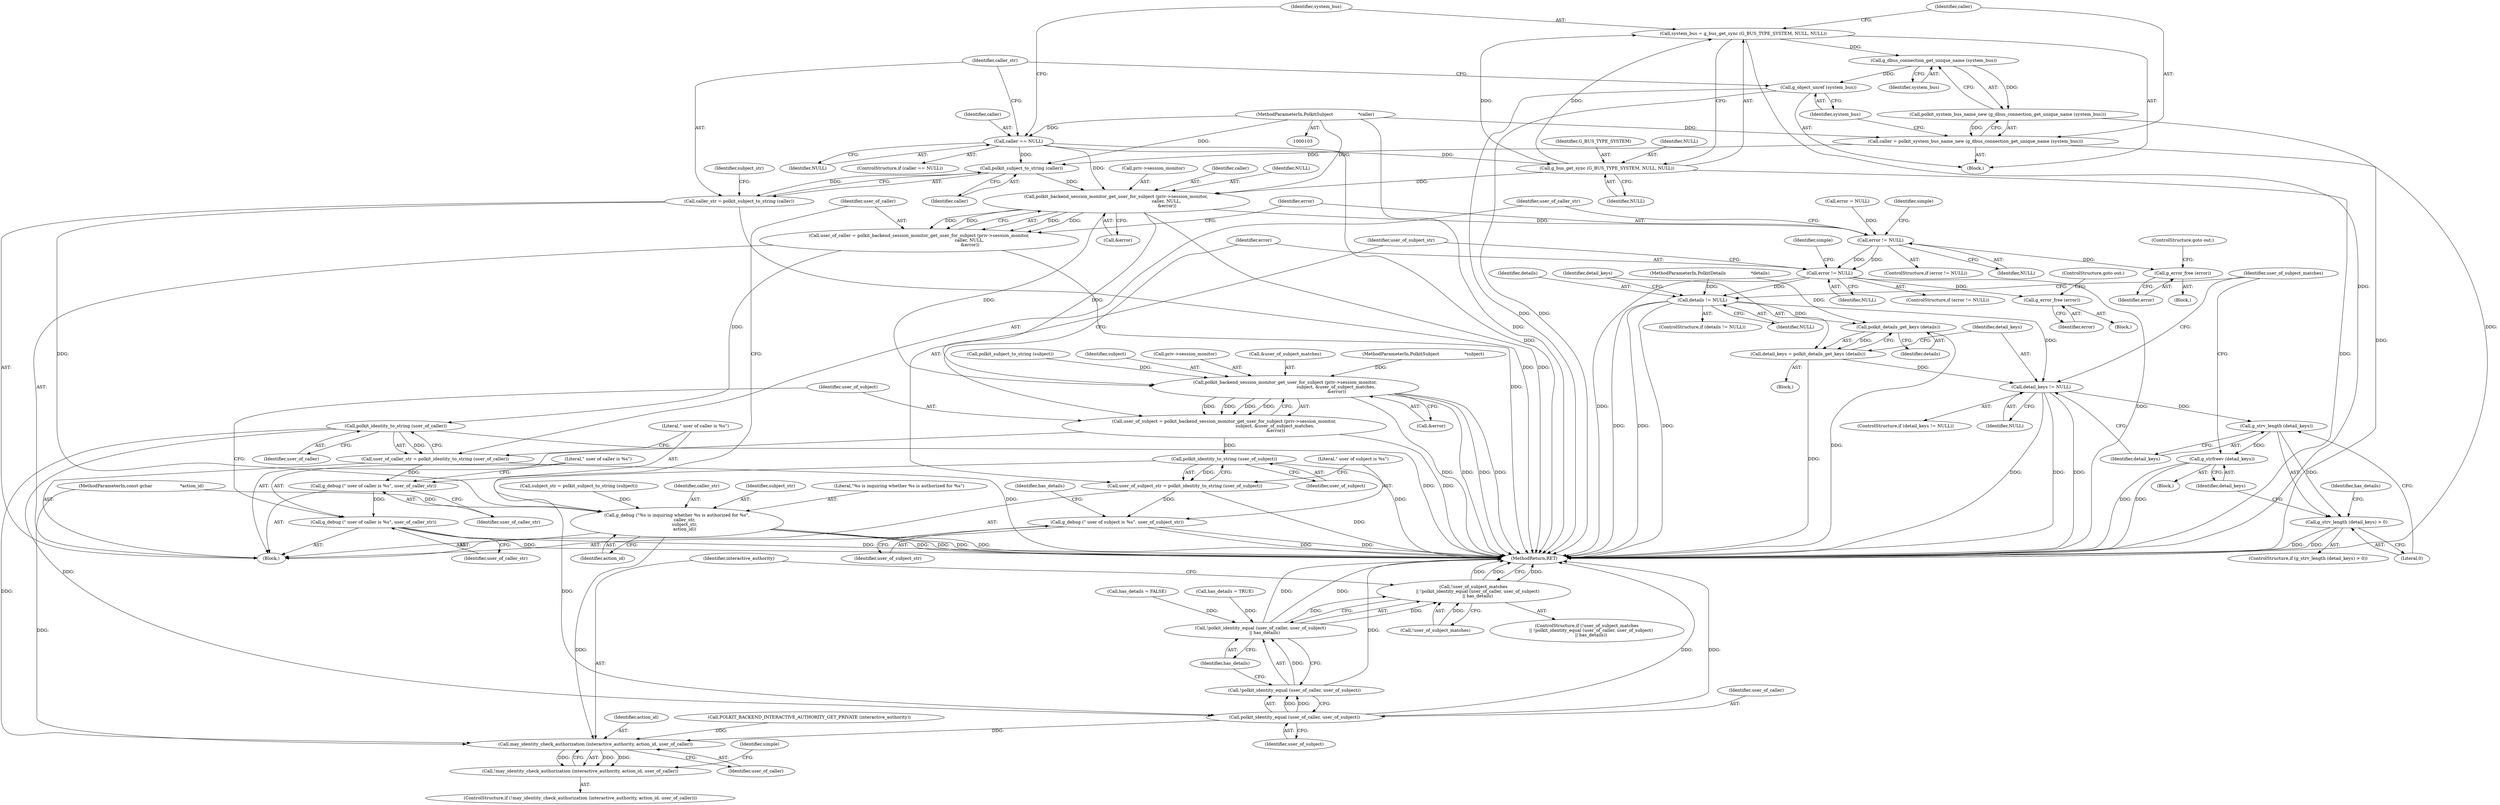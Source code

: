 digraph "0_polkit_bc7ffad53643a9c80231fc41f5582d6a8931c32c_0@API" {
"1000174" [label="(Call,system_bus = g_bus_get_sync (G_BUS_TYPE_SYSTEM, NULL, NULL))"];
"1000176" [label="(Call,g_bus_get_sync (G_BUS_TYPE_SYSTEM, NULL, NULL))"];
"1000169" [label="(Call,caller == NULL)"];
"1000105" [label="(MethodParameterIn,PolkitSubject                  *caller)"];
"1000183" [label="(Call,g_dbus_connection_get_unique_name (system_bus))"];
"1000182" [label="(Call,polkit_system_bus_name_new (g_dbus_connection_get_unique_name (system_bus)))"];
"1000180" [label="(Call,caller = polkit_system_bus_name_new (g_dbus_connection_get_unique_name (system_bus)))"];
"1000189" [label="(Call,polkit_subject_to_string (caller))"];
"1000187" [label="(Call,caller_str = polkit_subject_to_string (caller))"];
"1000195" [label="(Call,g_debug (\"%s is inquiring whether %s is authorized for %s\",\n           caller_str,\n           subject_str,\n           action_id))"];
"1000302" [label="(Call,may_identity_check_authorization (interactive_authority, action_id, user_of_caller))"];
"1000301" [label="(Call,!may_identity_check_authorization (interactive_authority, action_id, user_of_caller))"];
"1000202" [label="(Call,polkit_backend_session_monitor_get_user_for_subject (priv->session_monitor,\n                                                                        caller, NULL,\n                                                                         &error))"];
"1000200" [label="(Call,user_of_caller = polkit_backend_session_monitor_get_user_for_subject (priv->session_monitor,\n                                                                        caller, NULL,\n                                                                         &error))"];
"1000224" [label="(Call,polkit_identity_to_string (user_of_caller))"];
"1000222" [label="(Call,user_of_caller_str = polkit_identity_to_string (user_of_caller))"];
"1000226" [label="(Call,g_debug (\" user of caller is %s\", user_of_caller_str))"];
"1000229" [label="(Call,g_debug (\" user of caller is %s\", user_of_caller_str))"];
"1000295" [label="(Call,polkit_identity_equal (user_of_caller, user_of_subject))"];
"1000294" [label="(Call,!polkit_identity_equal (user_of_caller, user_of_subject))"];
"1000293" [label="(Call,!polkit_identity_equal (user_of_caller, user_of_subject)\n      || has_details)"];
"1000290" [label="(Call,!user_of_subject_matches\n      || !polkit_identity_equal (user_of_caller, user_of_subject)\n      || has_details)"];
"1000211" [label="(Call,error != NULL)"];
"1000219" [label="(Call,g_error_free (error))"];
"1000244" [label="(Call,error != NULL)"];
"1000252" [label="(Call,g_error_free (error))"];
"1000266" [label="(Call,details != NULL)"];
"1000272" [label="(Call,polkit_details_get_keys (details))"];
"1000270" [label="(Call,detail_keys = polkit_details_get_keys (details))"];
"1000275" [label="(Call,detail_keys != NULL)"];
"1000281" [label="(Call,g_strv_length (detail_keys))"];
"1000280" [label="(Call,g_strv_length (detail_keys) > 0)"];
"1000287" [label="(Call,g_strfreev (detail_keys))"];
"1000234" [label="(Call,polkit_backend_session_monitor_get_user_for_subject (priv->session_monitor,\n                                                                         subject, &user_of_subject_matches,\n                                                                          &error))"];
"1000232" [label="(Call,user_of_subject = polkit_backend_session_monitor_get_user_for_subject (priv->session_monitor,\n                                                                         subject, &user_of_subject_matches,\n                                                                          &error))"];
"1000257" [label="(Call,polkit_identity_to_string (user_of_subject))"];
"1000255" [label="(Call,user_of_subject_str = polkit_identity_to_string (user_of_subject))"];
"1000259" [label="(Call,g_debug (\" user of subject is %s\", user_of_subject_str))"];
"1000185" [label="(Call,g_object_unref (system_bus))"];
"1000287" [label="(Call,g_strfreev (detail_keys))"];
"1000195" [label="(Call,g_debug (\"%s is inquiring whether %s is authorized for %s\",\n           caller_str,\n           subject_str,\n           action_id))"];
"1000227" [label="(Literal,\" user of caller is %s\")"];
"1000185" [label="(Call,g_object_unref (system_bus))"];
"1000169" [label="(Call,caller == NULL)"];
"1000294" [label="(Call,!polkit_identity_equal (user_of_caller, user_of_subject))"];
"1000293" [label="(Call,!polkit_identity_equal (user_of_caller, user_of_subject)\n      || has_details)"];
"1000108" [label="(MethodParameterIn,PolkitDetails                  *details)"];
"1000259" [label="(Call,g_debug (\" user of subject is %s\", user_of_subject_str))"];
"1000284" [label="(Call,has_details = TRUE)"];
"1000219" [label="(Call,g_error_free (error))"];
"1000186" [label="(Identifier,system_bus)"];
"1000177" [label="(Identifier,G_BUS_TYPE_SYSTEM)"];
"1000276" [label="(Identifier,detail_keys)"];
"1000305" [label="(Identifier,user_of_caller)"];
"1000272" [label="(Call,polkit_details_get_keys (details))"];
"1000295" [label="(Call,polkit_identity_equal (user_of_caller, user_of_subject))"];
"1000281" [label="(Call,g_strv_length (detail_keys))"];
"1000107" [label="(MethodParameterIn,const gchar                    *action_id)"];
"1000290" [label="(Call,!user_of_subject_matches\n      || !polkit_identity_equal (user_of_caller, user_of_subject)\n      || has_details)"];
"1000207" [label="(Identifier,NULL)"];
"1000291" [label="(Call,!user_of_subject_matches)"];
"1000273" [label="(Identifier,details)"];
"1000191" [label="(Call,subject_str = polkit_subject_to_string (subject))"];
"1000300" [label="(ControlStructure,if (!may_identity_check_authorization (interactive_authority, action_id, user_of_caller)))"];
"1000172" [label="(Block,)"];
"1000190" [label="(Identifier,caller)"];
"1000254" [label="(ControlStructure,goto out;)"];
"1000193" [label="(Call,polkit_subject_to_string (subject))"];
"1000182" [label="(Call,polkit_system_bus_name_new (g_dbus_connection_get_unique_name (system_bus)))"];
"1000176" [label="(Call,g_bus_get_sync (G_BUS_TYPE_SYSTEM, NULL, NULL))"];
"1000203" [label="(Call,priv->session_monitor)"];
"1000253" [label="(Identifier,error)"];
"1000296" [label="(Identifier,user_of_caller)"];
"1000211" [label="(Call,error != NULL)"];
"1000113" [label="(Block,)"];
"1000171" [label="(Identifier,NULL)"];
"1000225" [label="(Identifier,user_of_caller)"];
"1000187" [label="(Call,caller_str = polkit_subject_to_string (caller))"];
"1000200" [label="(Call,user_of_caller = polkit_backend_session_monitor_get_user_for_subject (priv->session_monitor,\n                                                                        caller, NULL,\n                                                                         &error))"];
"1000267" [label="(Identifier,details)"];
"1000285" [label="(Identifier,has_details)"];
"1000288" [label="(Identifier,detail_keys)"];
"1000232" [label="(Call,user_of_subject = polkit_backend_session_monitor_get_user_for_subject (priv->session_monitor,\n                                                                         subject, &user_of_subject_matches,\n                                                                          &error))"];
"1000238" [label="(Identifier,subject)"];
"1000222" [label="(Call,user_of_caller_str = polkit_identity_to_string (user_of_caller))"];
"1000221" [label="(ControlStructure,goto out;)"];
"1000199" [label="(Identifier,action_id)"];
"1000255" [label="(Call,user_of_subject_str = polkit_identity_to_string (user_of_subject))"];
"1000188" [label="(Identifier,caller_str)"];
"1000197" [label="(Identifier,caller_str)"];
"1000168" [label="(ControlStructure,if (caller == NULL))"];
"1000268" [label="(Identifier,NULL)"];
"1000274" [label="(ControlStructure,if (detail_keys != NULL))"];
"1000280" [label="(Call,g_strv_length (detail_keys) > 0)"];
"1000234" [label="(Call,polkit_backend_session_monitor_get_user_for_subject (priv->session_monitor,\n                                                                         subject, &user_of_subject_matches,\n                                                                          &error))"];
"1000249" [label="(Identifier,simple)"];
"1000301" [label="(Call,!may_identity_check_authorization (interactive_authority, action_id, user_of_caller))"];
"1000298" [label="(Identifier,has_details)"];
"1000226" [label="(Call,g_debug (\" user of caller is %s\", user_of_caller_str))"];
"1000170" [label="(Identifier,caller)"];
"1000206" [label="(Identifier,caller)"];
"1000233" [label="(Identifier,user_of_subject)"];
"1000277" [label="(Identifier,NULL)"];
"1000192" [label="(Identifier,subject_str)"];
"1000241" [label="(Call,&error)"];
"1000257" [label="(Call,polkit_identity_to_string (user_of_subject))"];
"1000252" [label="(Call,g_error_free (error))"];
"1000265" [label="(ControlStructure,if (details != NULL))"];
"1000235" [label="(Call,priv->session_monitor)"];
"1000181" [label="(Identifier,caller)"];
"1000180" [label="(Call,caller = polkit_system_bus_name_new (g_dbus_connection_get_unique_name (system_bus)))"];
"1000262" [label="(Call,has_details = FALSE)"];
"1000244" [label="(Call,error != NULL)"];
"1000243" [label="(ControlStructure,if (error != NULL))"];
"1000319" [label="(MethodReturn,RET)"];
"1000198" [label="(Identifier,subject_str)"];
"1000231" [label="(Identifier,user_of_caller_str)"];
"1000105" [label="(MethodParameterIn,PolkitSubject                  *caller)"];
"1000230" [label="(Literal,\" user of caller is %s\")"];
"1000210" [label="(ControlStructure,if (error != NULL))"];
"1000297" [label="(Identifier,user_of_subject)"];
"1000214" [label="(Block,)"];
"1000279" [label="(ControlStructure,if (g_strv_length (detail_keys) > 0))"];
"1000282" [label="(Identifier,detail_keys)"];
"1000201" [label="(Identifier,user_of_caller)"];
"1000220" [label="(Identifier,error)"];
"1000189" [label="(Call,polkit_subject_to_string (caller))"];
"1000269" [label="(Block,)"];
"1000260" [label="(Literal,\" user of subject is %s\")"];
"1000228" [label="(Identifier,user_of_caller_str)"];
"1000246" [label="(Identifier,NULL)"];
"1000245" [label="(Identifier,error)"];
"1000261" [label="(Identifier,user_of_subject_str)"];
"1000175" [label="(Identifier,system_bus)"];
"1000208" [label="(Call,&error)"];
"1000275" [label="(Call,detail_keys != NULL)"];
"1000229" [label="(Call,g_debug (\" user of caller is %s\", user_of_caller_str))"];
"1000256" [label="(Identifier,user_of_subject_str)"];
"1000278" [label="(Block,)"];
"1000196" [label="(Literal,\"%s is inquiring whether %s is authorized for %s\")"];
"1000302" [label="(Call,may_identity_check_authorization (interactive_authority, action_id, user_of_caller))"];
"1000216" [label="(Identifier,simple)"];
"1000179" [label="(Identifier,NULL)"];
"1000224" [label="(Call,polkit_identity_to_string (user_of_caller))"];
"1000271" [label="(Identifier,detail_keys)"];
"1000174" [label="(Call,system_bus = g_bus_get_sync (G_BUS_TYPE_SYSTEM, NULL, NULL))"];
"1000270" [label="(Call,detail_keys = polkit_details_get_keys (details))"];
"1000202" [label="(Call,polkit_backend_session_monitor_get_user_for_subject (priv->session_monitor,\n                                                                        caller, NULL,\n                                                                         &error))"];
"1000239" [label="(Call,&user_of_subject_matches)"];
"1000178" [label="(Identifier,NULL)"];
"1000213" [label="(Identifier,NULL)"];
"1000289" [label="(ControlStructure,if (!user_of_subject_matches\n      || !polkit_identity_equal (user_of_caller, user_of_subject)\n      || has_details))"];
"1000258" [label="(Identifier,user_of_subject)"];
"1000212" [label="(Identifier,error)"];
"1000292" [label="(Identifier,user_of_subject_matches)"];
"1000310" [label="(Identifier,simple)"];
"1000303" [label="(Identifier,interactive_authority)"];
"1000304" [label="(Identifier,action_id)"];
"1000106" [label="(MethodParameterIn,PolkitSubject                  *subject)"];
"1000247" [label="(Block,)"];
"1000266" [label="(Call,details != NULL)"];
"1000283" [label="(Literal,0)"];
"1000263" [label="(Identifier,has_details)"];
"1000184" [label="(Identifier,system_bus)"];
"1000223" [label="(Identifier,user_of_caller_str)"];
"1000136" [label="(Call,error = NULL)"];
"1000183" [label="(Call,g_dbus_connection_get_unique_name (system_bus))"];
"1000134" [label="(Call,POLKIT_BACKEND_INTERACTIVE_AUTHORITY_GET_PRIVATE (interactive_authority))"];
"1000174" -> "1000172"  [label="AST: "];
"1000174" -> "1000176"  [label="CFG: "];
"1000175" -> "1000174"  [label="AST: "];
"1000176" -> "1000174"  [label="AST: "];
"1000181" -> "1000174"  [label="CFG: "];
"1000174" -> "1000319"  [label="DDG: "];
"1000176" -> "1000174"  [label="DDG: "];
"1000176" -> "1000174"  [label="DDG: "];
"1000174" -> "1000183"  [label="DDG: "];
"1000176" -> "1000179"  [label="CFG: "];
"1000177" -> "1000176"  [label="AST: "];
"1000178" -> "1000176"  [label="AST: "];
"1000179" -> "1000176"  [label="AST: "];
"1000176" -> "1000319"  [label="DDG: "];
"1000169" -> "1000176"  [label="DDG: "];
"1000176" -> "1000202"  [label="DDG: "];
"1000169" -> "1000168"  [label="AST: "];
"1000169" -> "1000171"  [label="CFG: "];
"1000170" -> "1000169"  [label="AST: "];
"1000171" -> "1000169"  [label="AST: "];
"1000175" -> "1000169"  [label="CFG: "];
"1000188" -> "1000169"  [label="CFG: "];
"1000169" -> "1000319"  [label="DDG: "];
"1000105" -> "1000169"  [label="DDG: "];
"1000169" -> "1000189"  [label="DDG: "];
"1000169" -> "1000202"  [label="DDG: "];
"1000105" -> "1000103"  [label="AST: "];
"1000105" -> "1000319"  [label="DDG: "];
"1000105" -> "1000180"  [label="DDG: "];
"1000105" -> "1000189"  [label="DDG: "];
"1000105" -> "1000202"  [label="DDG: "];
"1000183" -> "1000182"  [label="AST: "];
"1000183" -> "1000184"  [label="CFG: "];
"1000184" -> "1000183"  [label="AST: "];
"1000182" -> "1000183"  [label="CFG: "];
"1000183" -> "1000182"  [label="DDG: "];
"1000183" -> "1000185"  [label="DDG: "];
"1000182" -> "1000180"  [label="AST: "];
"1000180" -> "1000182"  [label="CFG: "];
"1000182" -> "1000319"  [label="DDG: "];
"1000182" -> "1000180"  [label="DDG: "];
"1000180" -> "1000172"  [label="AST: "];
"1000181" -> "1000180"  [label="AST: "];
"1000186" -> "1000180"  [label="CFG: "];
"1000180" -> "1000319"  [label="DDG: "];
"1000180" -> "1000189"  [label="DDG: "];
"1000189" -> "1000187"  [label="AST: "];
"1000189" -> "1000190"  [label="CFG: "];
"1000190" -> "1000189"  [label="AST: "];
"1000187" -> "1000189"  [label="CFG: "];
"1000189" -> "1000187"  [label="DDG: "];
"1000189" -> "1000202"  [label="DDG: "];
"1000187" -> "1000113"  [label="AST: "];
"1000188" -> "1000187"  [label="AST: "];
"1000192" -> "1000187"  [label="CFG: "];
"1000187" -> "1000319"  [label="DDG: "];
"1000187" -> "1000195"  [label="DDG: "];
"1000195" -> "1000113"  [label="AST: "];
"1000195" -> "1000199"  [label="CFG: "];
"1000196" -> "1000195"  [label="AST: "];
"1000197" -> "1000195"  [label="AST: "];
"1000198" -> "1000195"  [label="AST: "];
"1000199" -> "1000195"  [label="AST: "];
"1000201" -> "1000195"  [label="CFG: "];
"1000195" -> "1000319"  [label="DDG: "];
"1000195" -> "1000319"  [label="DDG: "];
"1000195" -> "1000319"  [label="DDG: "];
"1000195" -> "1000319"  [label="DDG: "];
"1000191" -> "1000195"  [label="DDG: "];
"1000107" -> "1000195"  [label="DDG: "];
"1000195" -> "1000302"  [label="DDG: "];
"1000302" -> "1000301"  [label="AST: "];
"1000302" -> "1000305"  [label="CFG: "];
"1000303" -> "1000302"  [label="AST: "];
"1000304" -> "1000302"  [label="AST: "];
"1000305" -> "1000302"  [label="AST: "];
"1000301" -> "1000302"  [label="CFG: "];
"1000302" -> "1000301"  [label="DDG: "];
"1000302" -> "1000301"  [label="DDG: "];
"1000302" -> "1000301"  [label="DDG: "];
"1000134" -> "1000302"  [label="DDG: "];
"1000107" -> "1000302"  [label="DDG: "];
"1000224" -> "1000302"  [label="DDG: "];
"1000295" -> "1000302"  [label="DDG: "];
"1000301" -> "1000300"  [label="AST: "];
"1000310" -> "1000301"  [label="CFG: "];
"1000202" -> "1000200"  [label="AST: "];
"1000202" -> "1000208"  [label="CFG: "];
"1000203" -> "1000202"  [label="AST: "];
"1000206" -> "1000202"  [label="AST: "];
"1000207" -> "1000202"  [label="AST: "];
"1000208" -> "1000202"  [label="AST: "];
"1000200" -> "1000202"  [label="CFG: "];
"1000202" -> "1000319"  [label="DDG: "];
"1000202" -> "1000200"  [label="DDG: "];
"1000202" -> "1000200"  [label="DDG: "];
"1000202" -> "1000200"  [label="DDG: "];
"1000202" -> "1000200"  [label="DDG: "];
"1000202" -> "1000211"  [label="DDG: "];
"1000202" -> "1000234"  [label="DDG: "];
"1000202" -> "1000234"  [label="DDG: "];
"1000200" -> "1000113"  [label="AST: "];
"1000201" -> "1000200"  [label="AST: "];
"1000212" -> "1000200"  [label="CFG: "];
"1000200" -> "1000319"  [label="DDG: "];
"1000200" -> "1000224"  [label="DDG: "];
"1000224" -> "1000222"  [label="AST: "];
"1000224" -> "1000225"  [label="CFG: "];
"1000225" -> "1000224"  [label="AST: "];
"1000222" -> "1000224"  [label="CFG: "];
"1000224" -> "1000319"  [label="DDG: "];
"1000224" -> "1000222"  [label="DDG: "];
"1000224" -> "1000295"  [label="DDG: "];
"1000222" -> "1000113"  [label="AST: "];
"1000223" -> "1000222"  [label="AST: "];
"1000227" -> "1000222"  [label="CFG: "];
"1000222" -> "1000319"  [label="DDG: "];
"1000222" -> "1000226"  [label="DDG: "];
"1000226" -> "1000113"  [label="AST: "];
"1000226" -> "1000228"  [label="CFG: "];
"1000227" -> "1000226"  [label="AST: "];
"1000228" -> "1000226"  [label="AST: "];
"1000230" -> "1000226"  [label="CFG: "];
"1000226" -> "1000229"  [label="DDG: "];
"1000229" -> "1000113"  [label="AST: "];
"1000229" -> "1000231"  [label="CFG: "];
"1000230" -> "1000229"  [label="AST: "];
"1000231" -> "1000229"  [label="AST: "];
"1000233" -> "1000229"  [label="CFG: "];
"1000229" -> "1000319"  [label="DDG: "];
"1000229" -> "1000319"  [label="DDG: "];
"1000295" -> "1000294"  [label="AST: "];
"1000295" -> "1000297"  [label="CFG: "];
"1000296" -> "1000295"  [label="AST: "];
"1000297" -> "1000295"  [label="AST: "];
"1000294" -> "1000295"  [label="CFG: "];
"1000295" -> "1000319"  [label="DDG: "];
"1000295" -> "1000319"  [label="DDG: "];
"1000295" -> "1000294"  [label="DDG: "];
"1000295" -> "1000294"  [label="DDG: "];
"1000257" -> "1000295"  [label="DDG: "];
"1000294" -> "1000293"  [label="AST: "];
"1000298" -> "1000294"  [label="CFG: "];
"1000293" -> "1000294"  [label="CFG: "];
"1000294" -> "1000319"  [label="DDG: "];
"1000294" -> "1000293"  [label="DDG: "];
"1000293" -> "1000290"  [label="AST: "];
"1000293" -> "1000298"  [label="CFG: "];
"1000298" -> "1000293"  [label="AST: "];
"1000290" -> "1000293"  [label="CFG: "];
"1000293" -> "1000319"  [label="DDG: "];
"1000293" -> "1000319"  [label="DDG: "];
"1000293" -> "1000290"  [label="DDG: "];
"1000293" -> "1000290"  [label="DDG: "];
"1000284" -> "1000293"  [label="DDG: "];
"1000262" -> "1000293"  [label="DDG: "];
"1000290" -> "1000289"  [label="AST: "];
"1000290" -> "1000291"  [label="CFG: "];
"1000291" -> "1000290"  [label="AST: "];
"1000303" -> "1000290"  [label="CFG: "];
"1000319" -> "1000290"  [label="CFG: "];
"1000290" -> "1000319"  [label="DDG: "];
"1000290" -> "1000319"  [label="DDG: "];
"1000290" -> "1000319"  [label="DDG: "];
"1000291" -> "1000290"  [label="DDG: "];
"1000211" -> "1000210"  [label="AST: "];
"1000211" -> "1000213"  [label="CFG: "];
"1000212" -> "1000211"  [label="AST: "];
"1000213" -> "1000211"  [label="AST: "];
"1000216" -> "1000211"  [label="CFG: "];
"1000223" -> "1000211"  [label="CFG: "];
"1000136" -> "1000211"  [label="DDG: "];
"1000211" -> "1000219"  [label="DDG: "];
"1000211" -> "1000244"  [label="DDG: "];
"1000211" -> "1000244"  [label="DDG: "];
"1000219" -> "1000214"  [label="AST: "];
"1000219" -> "1000220"  [label="CFG: "];
"1000220" -> "1000219"  [label="AST: "];
"1000221" -> "1000219"  [label="CFG: "];
"1000244" -> "1000243"  [label="AST: "];
"1000244" -> "1000246"  [label="CFG: "];
"1000245" -> "1000244"  [label="AST: "];
"1000246" -> "1000244"  [label="AST: "];
"1000249" -> "1000244"  [label="CFG: "];
"1000256" -> "1000244"  [label="CFG: "];
"1000244" -> "1000319"  [label="DDG: "];
"1000244" -> "1000319"  [label="DDG: "];
"1000244" -> "1000252"  [label="DDG: "];
"1000244" -> "1000266"  [label="DDG: "];
"1000252" -> "1000247"  [label="AST: "];
"1000252" -> "1000253"  [label="CFG: "];
"1000253" -> "1000252"  [label="AST: "];
"1000254" -> "1000252"  [label="CFG: "];
"1000266" -> "1000265"  [label="AST: "];
"1000266" -> "1000268"  [label="CFG: "];
"1000267" -> "1000266"  [label="AST: "];
"1000268" -> "1000266"  [label="AST: "];
"1000271" -> "1000266"  [label="CFG: "];
"1000292" -> "1000266"  [label="CFG: "];
"1000266" -> "1000319"  [label="DDG: "];
"1000266" -> "1000319"  [label="DDG: "];
"1000266" -> "1000319"  [label="DDG: "];
"1000108" -> "1000266"  [label="DDG: "];
"1000266" -> "1000272"  [label="DDG: "];
"1000266" -> "1000275"  [label="DDG: "];
"1000272" -> "1000270"  [label="AST: "];
"1000272" -> "1000273"  [label="CFG: "];
"1000273" -> "1000272"  [label="AST: "];
"1000270" -> "1000272"  [label="CFG: "];
"1000272" -> "1000319"  [label="DDG: "];
"1000272" -> "1000270"  [label="DDG: "];
"1000108" -> "1000272"  [label="DDG: "];
"1000270" -> "1000269"  [label="AST: "];
"1000271" -> "1000270"  [label="AST: "];
"1000276" -> "1000270"  [label="CFG: "];
"1000270" -> "1000319"  [label="DDG: "];
"1000270" -> "1000275"  [label="DDG: "];
"1000275" -> "1000274"  [label="AST: "];
"1000275" -> "1000277"  [label="CFG: "];
"1000276" -> "1000275"  [label="AST: "];
"1000277" -> "1000275"  [label="AST: "];
"1000282" -> "1000275"  [label="CFG: "];
"1000292" -> "1000275"  [label="CFG: "];
"1000275" -> "1000319"  [label="DDG: "];
"1000275" -> "1000319"  [label="DDG: "];
"1000275" -> "1000319"  [label="DDG: "];
"1000275" -> "1000281"  [label="DDG: "];
"1000281" -> "1000280"  [label="AST: "];
"1000281" -> "1000282"  [label="CFG: "];
"1000282" -> "1000281"  [label="AST: "];
"1000283" -> "1000281"  [label="CFG: "];
"1000281" -> "1000280"  [label="DDG: "];
"1000281" -> "1000287"  [label="DDG: "];
"1000280" -> "1000279"  [label="AST: "];
"1000280" -> "1000283"  [label="CFG: "];
"1000283" -> "1000280"  [label="AST: "];
"1000285" -> "1000280"  [label="CFG: "];
"1000288" -> "1000280"  [label="CFG: "];
"1000280" -> "1000319"  [label="DDG: "];
"1000280" -> "1000319"  [label="DDG: "];
"1000287" -> "1000278"  [label="AST: "];
"1000287" -> "1000288"  [label="CFG: "];
"1000288" -> "1000287"  [label="AST: "];
"1000292" -> "1000287"  [label="CFG: "];
"1000287" -> "1000319"  [label="DDG: "];
"1000287" -> "1000319"  [label="DDG: "];
"1000234" -> "1000232"  [label="AST: "];
"1000234" -> "1000241"  [label="CFG: "];
"1000235" -> "1000234"  [label="AST: "];
"1000238" -> "1000234"  [label="AST: "];
"1000239" -> "1000234"  [label="AST: "];
"1000241" -> "1000234"  [label="AST: "];
"1000232" -> "1000234"  [label="CFG: "];
"1000234" -> "1000319"  [label="DDG: "];
"1000234" -> "1000319"  [label="DDG: "];
"1000234" -> "1000319"  [label="DDG: "];
"1000234" -> "1000319"  [label="DDG: "];
"1000234" -> "1000232"  [label="DDG: "];
"1000234" -> "1000232"  [label="DDG: "];
"1000234" -> "1000232"  [label="DDG: "];
"1000234" -> "1000232"  [label="DDG: "];
"1000193" -> "1000234"  [label="DDG: "];
"1000106" -> "1000234"  [label="DDG: "];
"1000232" -> "1000113"  [label="AST: "];
"1000233" -> "1000232"  [label="AST: "];
"1000245" -> "1000232"  [label="CFG: "];
"1000232" -> "1000319"  [label="DDG: "];
"1000232" -> "1000257"  [label="DDG: "];
"1000257" -> "1000255"  [label="AST: "];
"1000257" -> "1000258"  [label="CFG: "];
"1000258" -> "1000257"  [label="AST: "];
"1000255" -> "1000257"  [label="CFG: "];
"1000257" -> "1000319"  [label="DDG: "];
"1000257" -> "1000255"  [label="DDG: "];
"1000255" -> "1000113"  [label="AST: "];
"1000256" -> "1000255"  [label="AST: "];
"1000260" -> "1000255"  [label="CFG: "];
"1000255" -> "1000319"  [label="DDG: "];
"1000255" -> "1000259"  [label="DDG: "];
"1000259" -> "1000113"  [label="AST: "];
"1000259" -> "1000261"  [label="CFG: "];
"1000260" -> "1000259"  [label="AST: "];
"1000261" -> "1000259"  [label="AST: "];
"1000263" -> "1000259"  [label="CFG: "];
"1000259" -> "1000319"  [label="DDG: "];
"1000259" -> "1000319"  [label="DDG: "];
"1000185" -> "1000172"  [label="AST: "];
"1000185" -> "1000186"  [label="CFG: "];
"1000186" -> "1000185"  [label="AST: "];
"1000188" -> "1000185"  [label="CFG: "];
"1000185" -> "1000319"  [label="DDG: "];
"1000185" -> "1000319"  [label="DDG: "];
}
